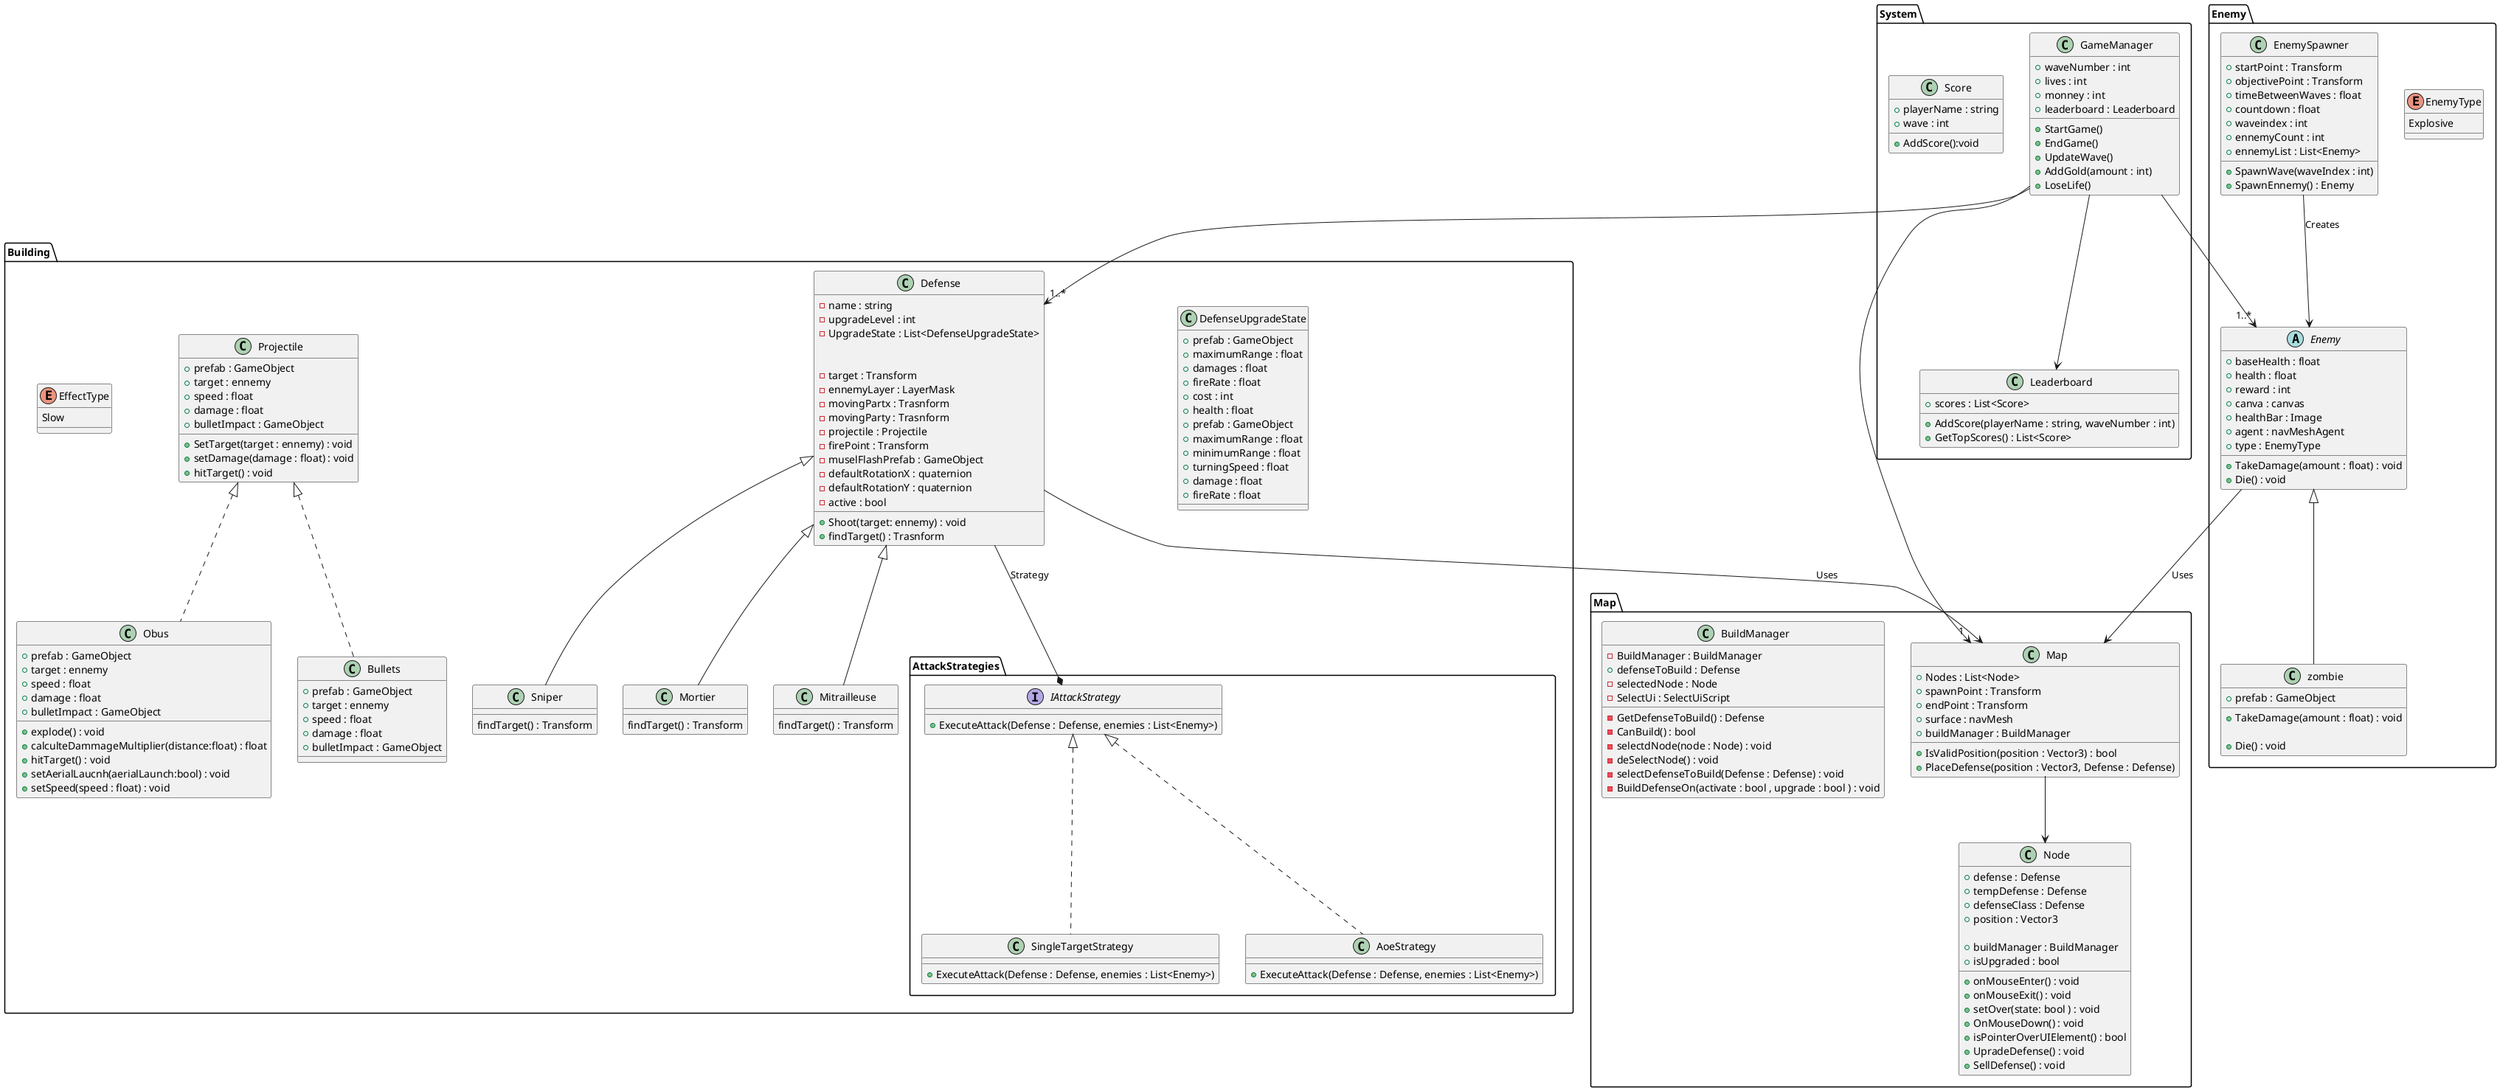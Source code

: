 @startuml "DefenseDefense"

package "System" {

    /'Wait of the manager to be done'/
    class GameManager {
        + waveNumber : int
        + lives : int
        + monney : int
        + leaderboard : Leaderboard
        + StartGame()
        + EndGame()
        + UpdateWave()
        + AddGold(amount : int)
        + LoseLife()
    }

    class Leaderboard {
        + scores : List<Score>
        + AddScore(playerName : string, waveNumber : int)
        + GetTopScores() : List<Score>
    }

    class Score {
        + playerName : string
        + wave : int
        + AddScore():void
    }

    GameManager --> Leaderboard
}

package "Building" {
    package "AttackStrategies" {
        interface IAttackStrategy {
            + ExecuteAttack(Defense : Defense, enemies : List<Enemy>)
        }

        class SingleTargetStrategy implements IAttackStrategy {
            + ExecuteAttack(Defense : Defense, enemies : List<Enemy>)
        }

        class AoeStrategy implements IAttackStrategy {
            + ExecuteAttack(Defense : Defense, enemies : List<Enemy>)
        }
    }

    

    class DefenseUpgradeState{
        + prefab : GameObject    
        + maximumRange : float   
        + damages : float
        + fireRate : float     
        + cost : int
        + health : float
    }

    /'Ennemy layer : liste des ennemy qui peuvent être touché '/

    class Defense {
        - name : string
        - upgradeLevel : int
        - UpgradeState : List<DefenseUpgradeState>

        + Shoot(target: ennemy) : void
        + findTarget() : Trasnform

        - target : Transform
        - ennemyLayer : LayerMask 
        - movingPartx : Trasnform
        - movingParty : Trasnform
        - projectile : Projectile
        - firePoint : Transform
        - muselFlashPrefab : GameObject
        - defaultRotationX : quaternion
        - defaultRotationY : quaternion
        - active : bool
    }

    class Projectile{

        + prefab : GameObject
        + target : ennemy
        + speed : float
        + damage : float
        + bulletImpact : GameObject

        + SetTarget(target : ennemy) : void
        + setDamage(damage : float) : void
        + hitTarget() : void
    }

    class Obus implements Projectile{
        + prefab : GameObject
        + target : ennemy
        + speed : float
        + damage : float
        + bulletImpact : GameObject

        + explode() : void
        + calculteDammageMultiplier(distance:float) : float
        + hitTarget() : void
        + setAerialLaucnh(aerialLaunch:bool) : void
        + setSpeed(speed : float) : void
    }

    class Bullets implements Projectile{
        + prefab : GameObject
        + target : ennemy
        + speed : float
        + damage : float
        + bulletImpact : GameObject
    }

    class DefenseUpgradeState{
        + prefab : GameObject
        + maximumRange : float
        + minimumRange : float
        + turningSpeed : float
        + damage : float
        + fireRate : float
    }

    class Sniper extends Defense {
        findTarget() : Transform
    }

    class Mortier extends Defense {
        findTarget() : Transform
    }

     class Mitrailleuse extends Defense {
        findTarget() : Transform
    }

    enum EffectType {
        Slow
    }

    Defense --* AttackStrategies.IAttackStrategy : Strategy
}

package "Enemy" {
    abstract class Enemy {
        + baseHealth : float
        + health : float
        + reward : int
        + canva : canvas
        + healthBar : Image
        + agent : navMeshAgent
        + type : EnemyType

        + TakeDamage(amount : float) : void
        + Die() : void 
    }

    class zombie extends Enemy {
        + prefab : GameObject

        + TakeDamage(amount : float) : void

        + Die() : void
    }
    /' Strategy pattern here'/

    enum EnemyType {
        Explosive
    }
    /' '/
    class EnemySpawner {
        + startPoint : Transform
        + objectivePoint : Transform
        + timeBetweenWaves : float
        + countdown : float
        + waveindex : int
        + ennemyCount : int
        + ennemyList : List<Enemy>

        + SpawnWave(waveIndex : int)
        + SpawnEnnemy() : Enemy
    }
}

package "Map" {

    /'Singleton pour la map'/

    class Map {
        + Nodes : List<Node>
        + spawnPoint : Transform
        + endPoint : Transform
        + surface : navMesh
        + buildManager : BuildManager

        + IsValidPosition(position : Vector3) : bool
        + PlaceDefense(position : Vector3, Defense : Defense)
    }

    class Node {
        + defense : Defense
        + tempDefense : Defense
        + defenseClass : Defense
        + position : Vector3

        + buildManager : BuildManager
        + isUpgraded : bool

        + onMouseEnter() : void
        + onMouseExit() : void
        + setOver(state: bool ) : void
        + OnMouseDown() : void
        + isPointerOverUIElement() : bool
        + UpradeDefense() : void
        + SellDefense() : void
    }

    /'singleton'/
    class BuildManager {

            - BuildManager : BuildManager
            + defenseToBuild : Defense
            - selectedNode : Node
            - SelectUi : SelectUiScript
            - GetDefenseToBuild() : Defense
            - CanBuild() : bool
            - selectdNode(node : Node) : void
            - deSelectNode() : void
            - selectDefenseToBuild(Defense : Defense) : void
            - BuildDefenseOn(activate : bool , upgrade : bool ) : void
        }

    Map --> Node
}

GameManager --> "1..*" Building.Defense
GameManager --> "1..*" Enemy.Enemy
GameManager --> "1" Map.Map

Building.Defense --> Map.Map : Uses
Enemy.Enemy --> Map.Map : Uses
EnemySpawner --> Enemy.Enemy : Creates

@enduml
```
Abstract factory pour le shop

